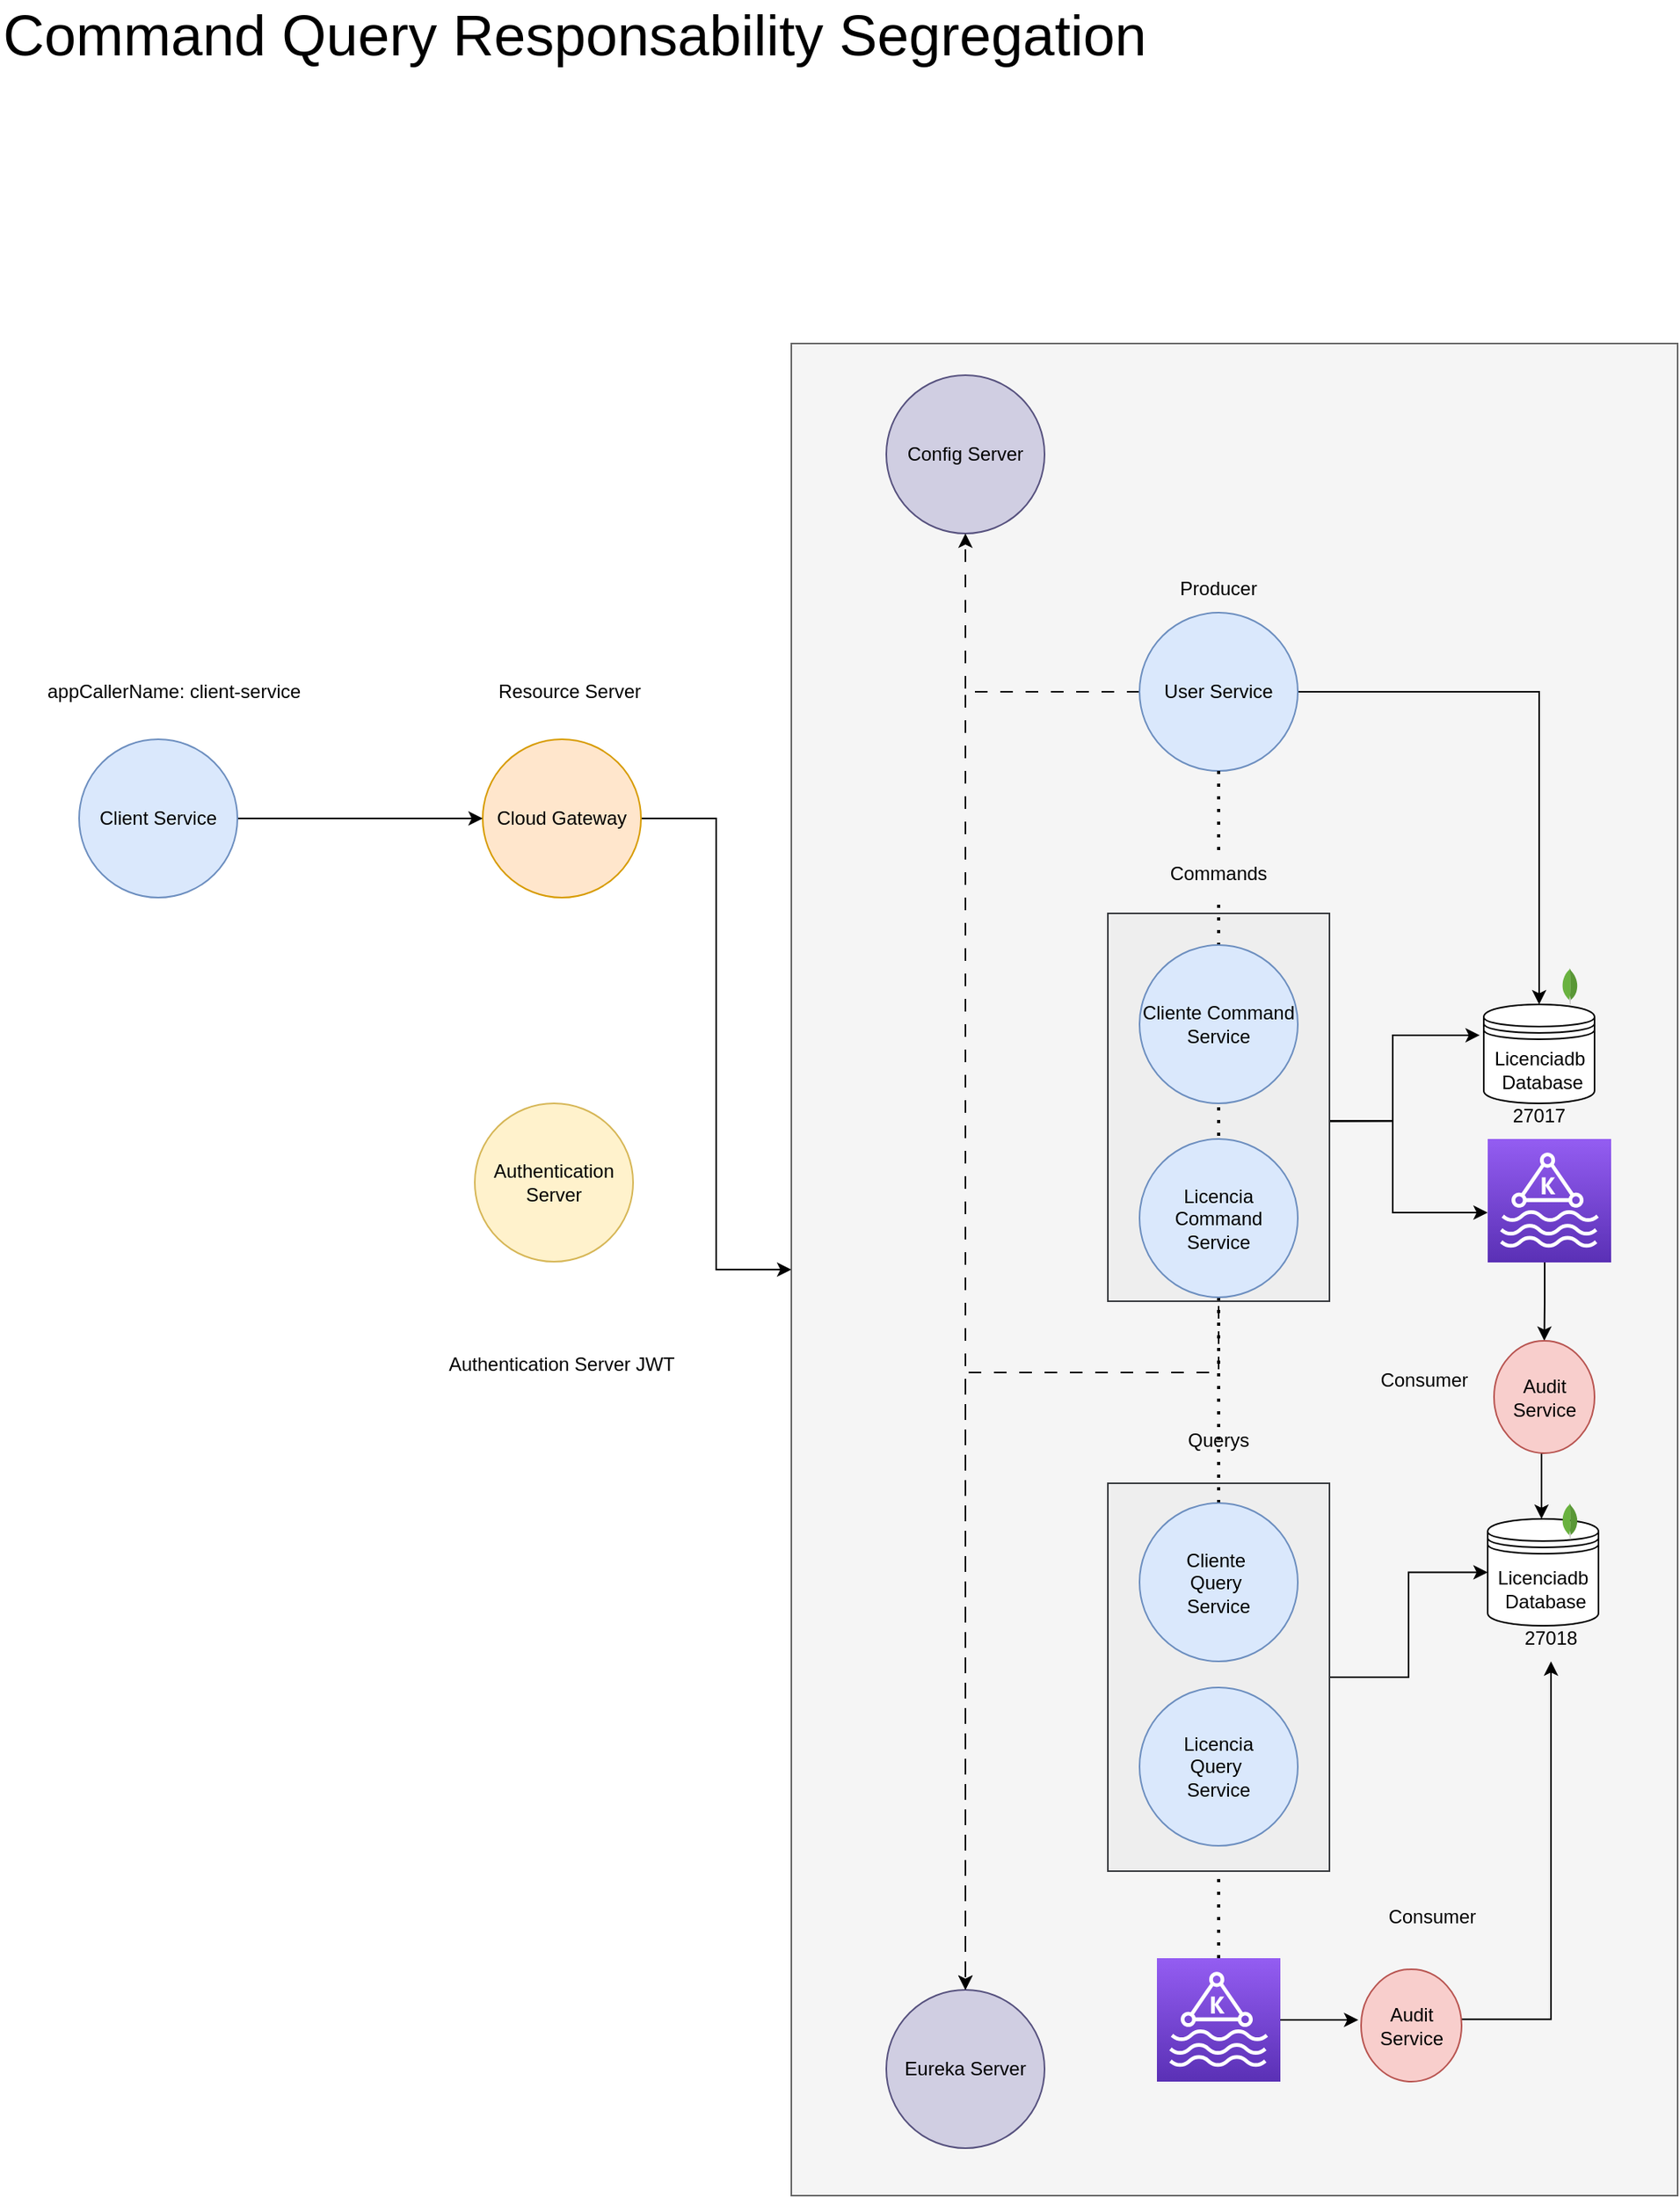 <mxfile version="24.7.4">
  <diagram name="Proyecto Licencias Conducir" id="NG2mPFjj3fqOwFiLFzsS">
    <mxGraphModel dx="2216" dy="1845" grid="1" gridSize="10" guides="1" tooltips="1" connect="1" arrows="1" fold="1" page="1" pageScale="1" pageWidth="850" pageHeight="1100" math="0" shadow="0">
      <root>
        <mxCell id="0" />
        <mxCell id="1" parent="0" />
        <mxCell id="Dar9Z4Gs7eU9587x_yb5-1" value="" style="rounded=0;whiteSpace=wrap;html=1;fillColor=#f5f5f5;fontColor=#333333;strokeColor=#666666;" parent="1" vertex="1">
          <mxGeometry x="-88" y="190" width="560" height="1170" as="geometry" />
        </mxCell>
        <mxCell id="Dar9Z4Gs7eU9587x_yb5-2" value="Config Server" style="ellipse;whiteSpace=wrap;html=1;fillColor=#d0cee2;strokeColor=#56517e;" parent="1" vertex="1">
          <mxGeometry x="-28" y="210" width="100" height="100" as="geometry" />
        </mxCell>
        <mxCell id="Dar9Z4Gs7eU9587x_yb5-3" value="Eureka Server" style="ellipse;whiteSpace=wrap;html=1;fillColor=#d0cee2;strokeColor=#56517e;" parent="1" vertex="1">
          <mxGeometry x="-28" y="1230" width="100" height="100" as="geometry" />
        </mxCell>
        <mxCell id="Dar9Z4Gs7eU9587x_yb5-4" style="edgeStyle=orthogonalEdgeStyle;rounded=0;orthogonalLoop=1;jettySize=auto;html=1;dashed=1;dashPattern=8 8;" parent="1" source="Dar9Z4Gs7eU9587x_yb5-7" target="Dar9Z4Gs7eU9587x_yb5-2" edge="1">
          <mxGeometry relative="1" as="geometry" />
        </mxCell>
        <mxCell id="Dar9Z4Gs7eU9587x_yb5-5" style="edgeStyle=orthogonalEdgeStyle;rounded=0;orthogonalLoop=1;jettySize=auto;html=1;dashed=1;dashPattern=8 8;" parent="1" source="Dar9Z4Gs7eU9587x_yb5-7" target="Dar9Z4Gs7eU9587x_yb5-3" edge="1">
          <mxGeometry relative="1" as="geometry" />
        </mxCell>
        <mxCell id="Dar9Z4Gs7eU9587x_yb5-6" style="edgeStyle=orthogonalEdgeStyle;rounded=0;orthogonalLoop=1;jettySize=auto;html=1;" parent="1" source="Dar9Z4Gs7eU9587x_yb5-7" target="Dar9Z4Gs7eU9587x_yb5-13" edge="1">
          <mxGeometry relative="1" as="geometry" />
        </mxCell>
        <mxCell id="Dar9Z4Gs7eU9587x_yb5-7" value="User Service" style="ellipse;whiteSpace=wrap;html=1;fillColor=#dae8fc;strokeColor=#6c8ebf;" parent="1" vertex="1">
          <mxGeometry x="132" y="360" width="100" height="100" as="geometry" />
        </mxCell>
        <mxCell id="Dar9Z4Gs7eU9587x_yb5-8" style="edgeStyle=orthogonalEdgeStyle;rounded=0;orthogonalLoop=1;jettySize=auto;html=1;dashed=1;dashPattern=8 8;" parent="1" source="Dar9Z4Gs7eU9587x_yb5-44" target="Dar9Z4Gs7eU9587x_yb5-3" edge="1">
          <mxGeometry relative="1" as="geometry">
            <Array as="points">
              <mxPoint x="182" y="840" />
              <mxPoint x="22" y="840" />
            </Array>
          </mxGeometry>
        </mxCell>
        <mxCell id="Dar9Z4Gs7eU9587x_yb5-9" style="edgeStyle=orthogonalEdgeStyle;rounded=0;orthogonalLoop=1;jettySize=auto;html=1;" parent="1" source="Dar9Z4Gs7eU9587x_yb5-10" target="Dar9Z4Gs7eU9587x_yb5-1" edge="1">
          <mxGeometry relative="1" as="geometry" />
        </mxCell>
        <mxCell id="Dar9Z4Gs7eU9587x_yb5-10" value="Cloud Gateway" style="ellipse;whiteSpace=wrap;html=1;fillColor=#ffe6cc;strokeColor=#d79b00;" parent="1" vertex="1">
          <mxGeometry x="-283" y="440" width="100" height="100" as="geometry" />
        </mxCell>
        <mxCell id="Dar9Z4Gs7eU9587x_yb5-11" style="edgeStyle=orthogonalEdgeStyle;rounded=0;orthogonalLoop=1;jettySize=auto;html=1;" parent="1" source="Dar9Z4Gs7eU9587x_yb5-12" target="Dar9Z4Gs7eU9587x_yb5-10" edge="1">
          <mxGeometry relative="1" as="geometry" />
        </mxCell>
        <mxCell id="Dar9Z4Gs7eU9587x_yb5-12" value="Client Service" style="ellipse;whiteSpace=wrap;html=1;fillColor=#dae8fc;strokeColor=#6c8ebf;" parent="1" vertex="1">
          <mxGeometry x="-538" y="440" width="100" height="100" as="geometry" />
        </mxCell>
        <mxCell id="Dar9Z4Gs7eU9587x_yb5-13" value="&lt;div&gt;Licenciadb&lt;/div&gt;&lt;div&gt;&amp;nbsp;Database&lt;/div&gt;" style="shape=datastore;whiteSpace=wrap;html=1;" parent="1" vertex="1">
          <mxGeometry x="349.5" y="607.5" width="70" height="62.5" as="geometry" />
        </mxCell>
        <mxCell id="Dar9Z4Gs7eU9587x_yb5-14" value="" style="dashed=0;outlineConnect=0;html=1;align=center;labelPosition=center;verticalLabelPosition=bottom;verticalAlign=top;shape=mxgraph.weblogos.mongodb" parent="1" vertex="1">
          <mxGeometry x="399" y="584.5" width="10" height="23" as="geometry" />
        </mxCell>
        <mxCell id="Dar9Z4Gs7eU9587x_yb5-15" value="Resource Server" style="text;html=1;strokeColor=none;fillColor=none;align=center;verticalAlign=middle;whiteSpace=wrap;rounded=0;" parent="1" vertex="1">
          <mxGeometry x="-298" y="395" width="140" height="30" as="geometry" />
        </mxCell>
        <mxCell id="Dar9Z4Gs7eU9587x_yb5-17" value="Authentication Server JWT" style="text;html=1;strokeColor=none;fillColor=none;align=center;verticalAlign=middle;whiteSpace=wrap;rounded=0;" parent="1" vertex="1">
          <mxGeometry x="-328" y="820" width="190" height="30" as="geometry" />
        </mxCell>
        <mxCell id="Dar9Z4Gs7eU9587x_yb5-18" value="Authentication Server" style="ellipse;whiteSpace=wrap;html=1;fillColor=#fff2cc;strokeColor=#d6b656;" parent="1" vertex="1">
          <mxGeometry x="-288" y="670" width="100" height="100" as="geometry" />
        </mxCell>
        <mxCell id="Dar9Z4Gs7eU9587x_yb5-19" style="edgeStyle=orthogonalEdgeStyle;rounded=0;orthogonalLoop=1;jettySize=auto;html=1;exitX=0.988;exitY=0.445;exitDx=0;exitDy=0;exitPerimeter=0;" parent="1" source="CeBpVx-P6-gWmaj8WhjP-4" edge="1" target="23bekRj-kJPtQiSvNsp2-1">
          <mxGeometry relative="1" as="geometry">
            <mxPoint x="412" y="1158" as="targetPoint" />
            <mxPoint x="342" y="1249" as="sourcePoint" />
            <Array as="points">
              <mxPoint x="392" y="1249" />
            </Array>
          </mxGeometry>
        </mxCell>
        <mxCell id="Dar9Z4Gs7eU9587x_yb5-23" style="edgeStyle=orthogonalEdgeStyle;rounded=0;orthogonalLoop=1;jettySize=auto;html=1;" parent="1" source="Dar9Z4Gs7eU9587x_yb5-24" edge="1">
          <mxGeometry relative="1" as="geometry">
            <mxPoint x="270.25" y="1249.0" as="targetPoint" />
          </mxGeometry>
        </mxCell>
        <mxCell id="Dar9Z4Gs7eU9587x_yb5-24" value="" style="sketch=0;points=[[0,0,0],[0.25,0,0],[0.5,0,0],[0.75,0,0],[1,0,0],[0,1,0],[0.25,1,0],[0.5,1,0],[0.75,1,0],[1,1,0],[0,0.25,0],[0,0.5,0],[0,0.75,0],[1,0.25,0],[1,0.5,0],[1,0.75,0]];outlineConnect=0;fontColor=#232F3E;gradientColor=#945DF2;gradientDirection=north;fillColor=#5A30B5;strokeColor=#ffffff;dashed=0;verticalLabelPosition=bottom;verticalAlign=top;align=center;html=1;fontSize=12;fontStyle=0;aspect=fixed;shape=mxgraph.aws4.resourceIcon;resIcon=mxgraph.aws4.managed_streaming_for_kafka;" parent="1" vertex="1">
          <mxGeometry x="143" y="1210" width="78" height="78" as="geometry" />
        </mxCell>
        <mxCell id="Dar9Z4Gs7eU9587x_yb5-25" value="Consumer" style="text;html=1;strokeColor=none;fillColor=none;align=center;verticalAlign=middle;whiteSpace=wrap;rounded=0;" parent="1" vertex="1">
          <mxGeometry x="287" y="1169" width="60" height="30" as="geometry" />
        </mxCell>
        <mxCell id="Dar9Z4Gs7eU9587x_yb5-26" value="Producer" style="text;html=1;strokeColor=none;fillColor=none;align=center;verticalAlign=middle;whiteSpace=wrap;rounded=0;" parent="1" vertex="1">
          <mxGeometry x="152" y="330" width="60" height="30" as="geometry" />
        </mxCell>
        <mxCell id="Dar9Z4Gs7eU9587x_yb5-27" value="" style="endArrow=none;dashed=1;html=1;dashPattern=1 3;strokeWidth=2;rounded=0;" parent="1" source="Dar9Z4Gs7eU9587x_yb5-42" target="Dar9Z4Gs7eU9587x_yb5-7" edge="1">
          <mxGeometry width="50" height="50" relative="1" as="geometry">
            <mxPoint x="192" y="530" as="sourcePoint" />
            <mxPoint x="242" y="480" as="targetPoint" />
          </mxGeometry>
        </mxCell>
        <mxCell id="Dar9Z4Gs7eU9587x_yb5-28" value="appCallerName: client-service" style="text;html=1;strokeColor=none;fillColor=none;align=center;verticalAlign=middle;whiteSpace=wrap;rounded=0;" parent="1" vertex="1">
          <mxGeometry x="-568" y="395" width="180" height="30" as="geometry" />
        </mxCell>
        <mxCell id="Dar9Z4Gs7eU9587x_yb5-29" value="&lt;font style=&quot;font-size: 36px;&quot;&gt;Command Query Responsability Segregation&lt;/font&gt;" style="text;html=1;strokeColor=none;fillColor=none;align=left;verticalAlign=middle;whiteSpace=wrap;rounded=0;" parent="1" vertex="1">
          <mxGeometry x="-588" y="-20" width="790" height="30" as="geometry" />
        </mxCell>
        <mxCell id="Dar9Z4Gs7eU9587x_yb5-30" style="edgeStyle=orthogonalEdgeStyle;rounded=0;orthogonalLoop=1;jettySize=auto;html=1;entryX=-0.057;entryY=0.408;entryDx=0;entryDy=0;entryPerimeter=0;" parent="1" edge="1">
          <mxGeometry relative="1" as="geometry">
            <mxPoint x="250.42" y="681.333" as="sourcePoint" />
            <mxPoint x="347.0" y="626.98" as="targetPoint" />
            <Array as="points">
              <mxPoint x="292" y="681" />
              <mxPoint x="292" y="627" />
            </Array>
          </mxGeometry>
        </mxCell>
        <mxCell id="Dar9Z4Gs7eU9587x_yb5-31" style="edgeStyle=orthogonalEdgeStyle;rounded=0;orthogonalLoop=1;jettySize=auto;html=1;" parent="1" source="Dar9Z4Gs7eU9587x_yb5-32" target="Dar9Z4Gs7eU9587x_yb5-48" edge="1">
          <mxGeometry relative="1" as="geometry">
            <Array as="points">
              <mxPoint x="292" y="681" />
              <mxPoint x="292" y="739" />
            </Array>
          </mxGeometry>
        </mxCell>
        <mxCell id="Dar9Z4Gs7eU9587x_yb5-32" value="" style="rounded=0;whiteSpace=wrap;html=1;fillColor=#eeeeee;strokeColor=#36393d;" parent="1" vertex="1">
          <mxGeometry x="112" y="550" width="140" height="245" as="geometry" />
        </mxCell>
        <mxCell id="Dar9Z4Gs7eU9587x_yb5-34" style="edgeStyle=orthogonalEdgeStyle;rounded=0;orthogonalLoop=1;jettySize=auto;html=1;entryX=0;entryY=0.5;entryDx=0;entryDy=0;" parent="1" source="Dar9Z4Gs7eU9587x_yb5-35" target="Dar9Z4Gs7eU9587x_yb5-38" edge="1">
          <mxGeometry relative="1" as="geometry" />
        </mxCell>
        <mxCell id="Dar9Z4Gs7eU9587x_yb5-35" value="" style="rounded=0;whiteSpace=wrap;html=1;fillColor=#eeeeee;strokeColor=#36393d;" parent="1" vertex="1">
          <mxGeometry x="112" y="910" width="140" height="245" as="geometry" />
        </mxCell>
        <mxCell id="Dar9Z4Gs7eU9587x_yb5-37" value="" style="endArrow=none;dashed=1;html=1;dashPattern=1 3;strokeWidth=2;rounded=0;" parent="1" source="Dar9Z4Gs7eU9587x_yb5-41" target="Dar9Z4Gs7eU9587x_yb5-42" edge="1">
          <mxGeometry width="50" height="50" relative="1" as="geometry">
            <mxPoint x="182" y="820" as="sourcePoint" />
            <mxPoint x="182" y="460" as="targetPoint" />
          </mxGeometry>
        </mxCell>
        <mxCell id="Dar9Z4Gs7eU9587x_yb5-38" value="&lt;div&gt;Licenciadb&lt;/div&gt;&lt;div&gt;&amp;nbsp;Database&lt;/div&gt;" style="shape=datastore;whiteSpace=wrap;html=1;" parent="1" vertex="1">
          <mxGeometry x="352" y="932.5" width="70" height="67.5" as="geometry" />
        </mxCell>
        <mxCell id="Dar9Z4Gs7eU9587x_yb5-39" value="" style="dashed=0;outlineConnect=0;html=1;align=center;labelPosition=center;verticalLabelPosition=bottom;verticalAlign=top;shape=mxgraph.weblogos.mongodb" parent="1" vertex="1">
          <mxGeometry x="399" y="922.5" width="10" height="23" as="geometry" />
        </mxCell>
        <mxCell id="Dar9Z4Gs7eU9587x_yb5-40" value="" style="endArrow=none;dashed=1;html=1;dashPattern=1 3;strokeWidth=2;rounded=0;" parent="1" source="Dar9Z4Gs7eU9587x_yb5-24" edge="1">
          <mxGeometry width="50" height="50" relative="1" as="geometry">
            <mxPoint x="182" y="1091" as="sourcePoint" />
            <mxPoint x="180" y="1160" as="targetPoint" />
            <Array as="points">
              <mxPoint x="182" y="1160" />
            </Array>
          </mxGeometry>
        </mxCell>
        <mxCell id="Dar9Z4Gs7eU9587x_yb5-41" value="&lt;div&gt;Cliente&amp;nbsp;&lt;/div&gt;&lt;div&gt;Query&amp;nbsp;&lt;/div&gt;&lt;div&gt;Service&lt;/div&gt;" style="ellipse;whiteSpace=wrap;html=1;fillColor=#dae8fc;strokeColor=#6c8ebf;" parent="1" vertex="1">
          <mxGeometry x="132" y="922.5" width="100" height="100" as="geometry" />
        </mxCell>
        <mxCell id="Dar9Z4Gs7eU9587x_yb5-42" value="Commands" style="text;html=1;strokeColor=none;fillColor=none;align=center;verticalAlign=middle;whiteSpace=wrap;rounded=0;" parent="1" vertex="1">
          <mxGeometry x="112" y="510" width="140" height="30" as="geometry" />
        </mxCell>
        <mxCell id="Dar9Z4Gs7eU9587x_yb5-43" value="Querys" style="text;html=1;strokeColor=none;fillColor=none;align=center;verticalAlign=middle;whiteSpace=wrap;rounded=0;" parent="1" vertex="1">
          <mxGeometry x="112" y="867.5" width="140" height="30" as="geometry" />
        </mxCell>
        <mxCell id="Dar9Z4Gs7eU9587x_yb5-44" value="Cliente Command Service" style="ellipse;whiteSpace=wrap;html=1;fillColor=#dae8fc;strokeColor=#6c8ebf;" parent="1" vertex="1">
          <mxGeometry x="132" y="570" width="100" height="100" as="geometry" />
        </mxCell>
        <mxCell id="Dar9Z4Gs7eU9587x_yb5-45" value="Licencia Command Service" style="ellipse;whiteSpace=wrap;html=1;fillColor=#dae8fc;strokeColor=#6c8ebf;" parent="1" vertex="1">
          <mxGeometry x="132" y="692.5" width="100" height="100" as="geometry" />
        </mxCell>
        <mxCell id="Dar9Z4Gs7eU9587x_yb5-46" value="&lt;div&gt;Licencia&lt;/div&gt;&lt;div&gt;Query&amp;nbsp;&lt;/div&gt;&lt;div&gt;Service&lt;/div&gt;" style="ellipse;whiteSpace=wrap;html=1;fillColor=#dae8fc;strokeColor=#6c8ebf;" parent="1" vertex="1">
          <mxGeometry x="132" y="1039" width="100" height="100" as="geometry" />
        </mxCell>
        <mxCell id="Dar9Z4Gs7eU9587x_yb5-47" style="edgeStyle=orthogonalEdgeStyle;rounded=0;orthogonalLoop=1;jettySize=auto;html=1;exitX=0.5;exitY=1;exitDx=0;exitDy=0;" parent="1" source="CeBpVx-P6-gWmaj8WhjP-2" edge="1">
          <mxGeometry relative="1" as="geometry">
            <mxPoint x="362" y="891" as="sourcePoint" />
            <mxPoint x="386" y="932.5" as="targetPoint" />
            <Array as="points">
              <mxPoint x="386" y="891" />
            </Array>
          </mxGeometry>
        </mxCell>
        <mxCell id="Dar9Z4Gs7eU9587x_yb5-48" value="" style="sketch=0;points=[[0,0,0],[0.25,0,0],[0.5,0,0],[0.75,0,0],[1,0,0],[0,1,0],[0.25,1,0],[0.5,1,0],[0.75,1,0],[1,1,0],[0,0.25,0],[0,0.5,0],[0,0.75,0],[1,0.25,0],[1,0.5,0],[1,0.75,0]];outlineConnect=0;fontColor=#232F3E;gradientColor=#945DF2;gradientDirection=north;fillColor=#5A30B5;strokeColor=#ffffff;dashed=0;verticalLabelPosition=bottom;verticalAlign=top;align=center;html=1;fontSize=12;fontStyle=0;aspect=fixed;shape=mxgraph.aws4.resourceIcon;resIcon=mxgraph.aws4.managed_streaming_for_kafka;" parent="1" vertex="1">
          <mxGeometry x="352" y="692.5" width="78" height="78" as="geometry" />
        </mxCell>
        <mxCell id="Dar9Z4Gs7eU9587x_yb5-49" value="" style="edgeStyle=orthogonalEdgeStyle;rounded=0;orthogonalLoop=1;jettySize=auto;html=1;entryX=0.5;entryY=0;entryDx=0;entryDy=0;" parent="1" source="Dar9Z4Gs7eU9587x_yb5-48" target="CeBpVx-P6-gWmaj8WhjP-2" edge="1">
          <mxGeometry relative="1" as="geometry">
            <mxPoint x="381" y="778" as="sourcePoint" />
            <mxPoint x="381.0" y="820" as="targetPoint" />
            <Array as="points">
              <mxPoint x="388" y="795" />
              <mxPoint x="388" y="795" />
            </Array>
          </mxGeometry>
        </mxCell>
        <mxCell id="GHqM5QMw--ieHeSI3A8T-1" value="Consumer" style="text;html=1;strokeColor=none;fillColor=none;align=center;verticalAlign=middle;whiteSpace=wrap;rounded=0;" parent="1" vertex="1">
          <mxGeometry x="242" y="830" width="140" height="30" as="geometry" />
        </mxCell>
        <mxCell id="23bekRj-kJPtQiSvNsp2-1" value="27018" style="text;html=1;strokeColor=none;fillColor=none;align=center;verticalAlign=middle;whiteSpace=wrap;rounded=0;" parent="1" vertex="1">
          <mxGeometry x="347" y="992.5" width="90" height="30" as="geometry" />
        </mxCell>
        <mxCell id="23bekRj-kJPtQiSvNsp2-2" value="27017" style="text;html=1;strokeColor=none;fillColor=none;align=center;verticalAlign=middle;whiteSpace=wrap;rounded=0;" parent="1" vertex="1">
          <mxGeometry x="347" y="662.5" width="75" height="30" as="geometry" />
        </mxCell>
        <mxCell id="CeBpVx-P6-gWmaj8WhjP-2" value="Audit Service" style="ellipse;whiteSpace=wrap;html=1;fillColor=#f8cecc;strokeColor=#b85450;" vertex="1" parent="1">
          <mxGeometry x="356" y="820" width="63.5" height="71" as="geometry" />
        </mxCell>
        <mxCell id="CeBpVx-P6-gWmaj8WhjP-4" value="Audit Service" style="ellipse;whiteSpace=wrap;html=1;fillColor=#f8cecc;strokeColor=#b85450;" vertex="1" parent="1">
          <mxGeometry x="272" y="1217" width="63.5" height="71" as="geometry" />
        </mxCell>
      </root>
    </mxGraphModel>
  </diagram>
</mxfile>
